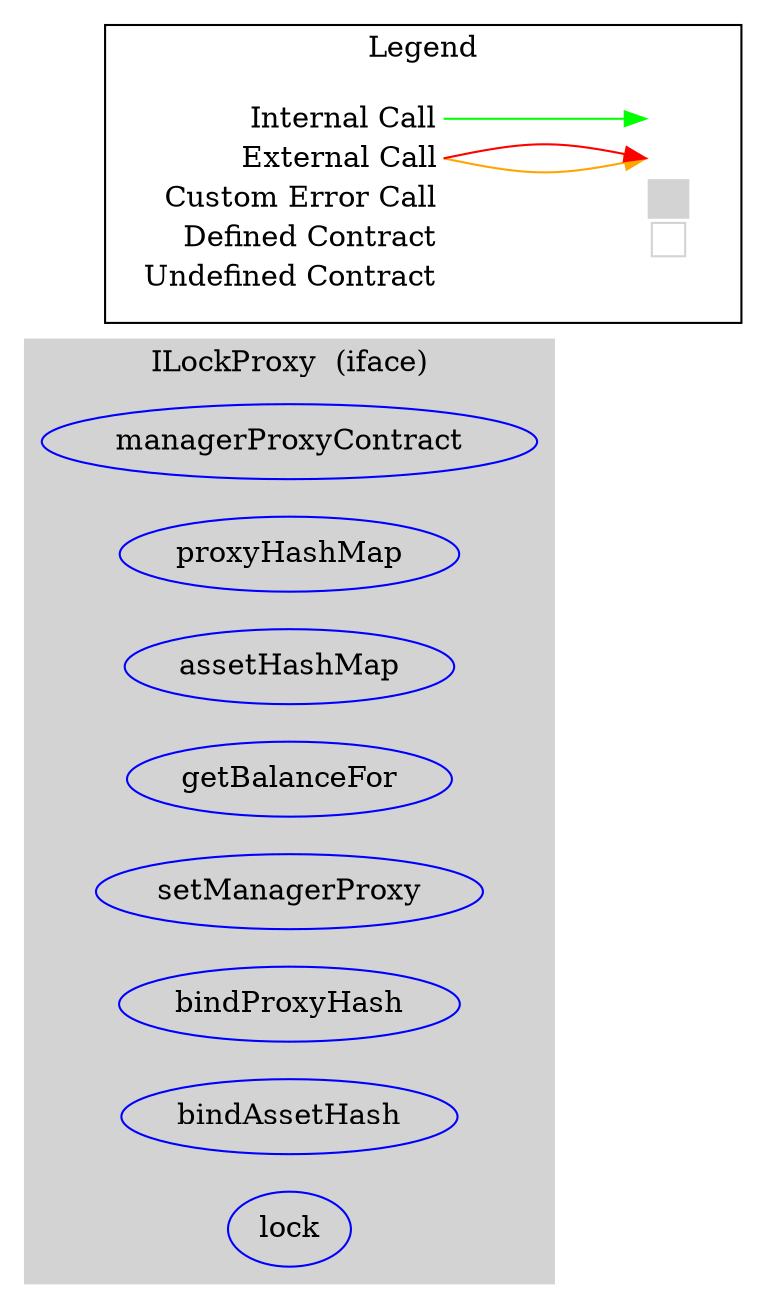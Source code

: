 digraph G {
  graph [ ratio = "auto", page = "100", compound =true ];
subgraph "clusterILockProxy" {
  graph [ label = "ILockProxy  (iface)", color = "lightgray", style = "filled", bgcolor = "lightgray" ];
  "ILockProxy.managerProxyContract" [ label = "managerProxyContract", color = "blue" ];
  "ILockProxy.proxyHashMap" [ label = "proxyHashMap", color = "blue" ];
  "ILockProxy.assetHashMap" [ label = "assetHashMap", color = "blue" ];
  "ILockProxy.getBalanceFor" [ label = "getBalanceFor", color = "blue" ];
  "ILockProxy.setManagerProxy" [ label = "setManagerProxy", color = "blue" ];
  "ILockProxy.bindProxyHash" [ label = "bindProxyHash", color = "blue" ];
  "ILockProxy.bindAssetHash" [ label = "bindAssetHash", color = "blue" ];
  "ILockProxy.lock" [ label = "lock", color = "blue" ];
}



rankdir=LR
node [shape=plaintext]
subgraph cluster_01 { 
label = "Legend";
key [label=<<table border="0" cellpadding="2" cellspacing="0" cellborder="0">
  <tr><td align="right" port="i1">Internal Call</td></tr>
  <tr><td align="right" port="i2">External Call</td></tr>
  <tr><td align="right" port="i2">Custom Error Call</td></tr>
  <tr><td align="right" port="i3">Defined Contract</td></tr>
  <tr><td align="right" port="i4">Undefined Contract</td></tr>
  </table>>]
key2 [label=<<table border="0" cellpadding="2" cellspacing="0" cellborder="0">
  <tr><td port="i1">&nbsp;&nbsp;&nbsp;</td></tr>
  <tr><td port="i2">&nbsp;&nbsp;&nbsp;</td></tr>
  <tr><td port="i3" bgcolor="lightgray">&nbsp;&nbsp;&nbsp;</td></tr>
  <tr><td port="i4">
    <table border="1" cellborder="0" cellspacing="0" cellpadding="7" color="lightgray">
      <tr>
       <td></td>
      </tr>
     </table>
  </td></tr>
  </table>>]
key:i1:e -> key2:i1:w [color="green"]
key:i2:e -> key2:i2:w [color="orange"]
key:i2:e -> key2:i2:w [color="red"]
}
}

